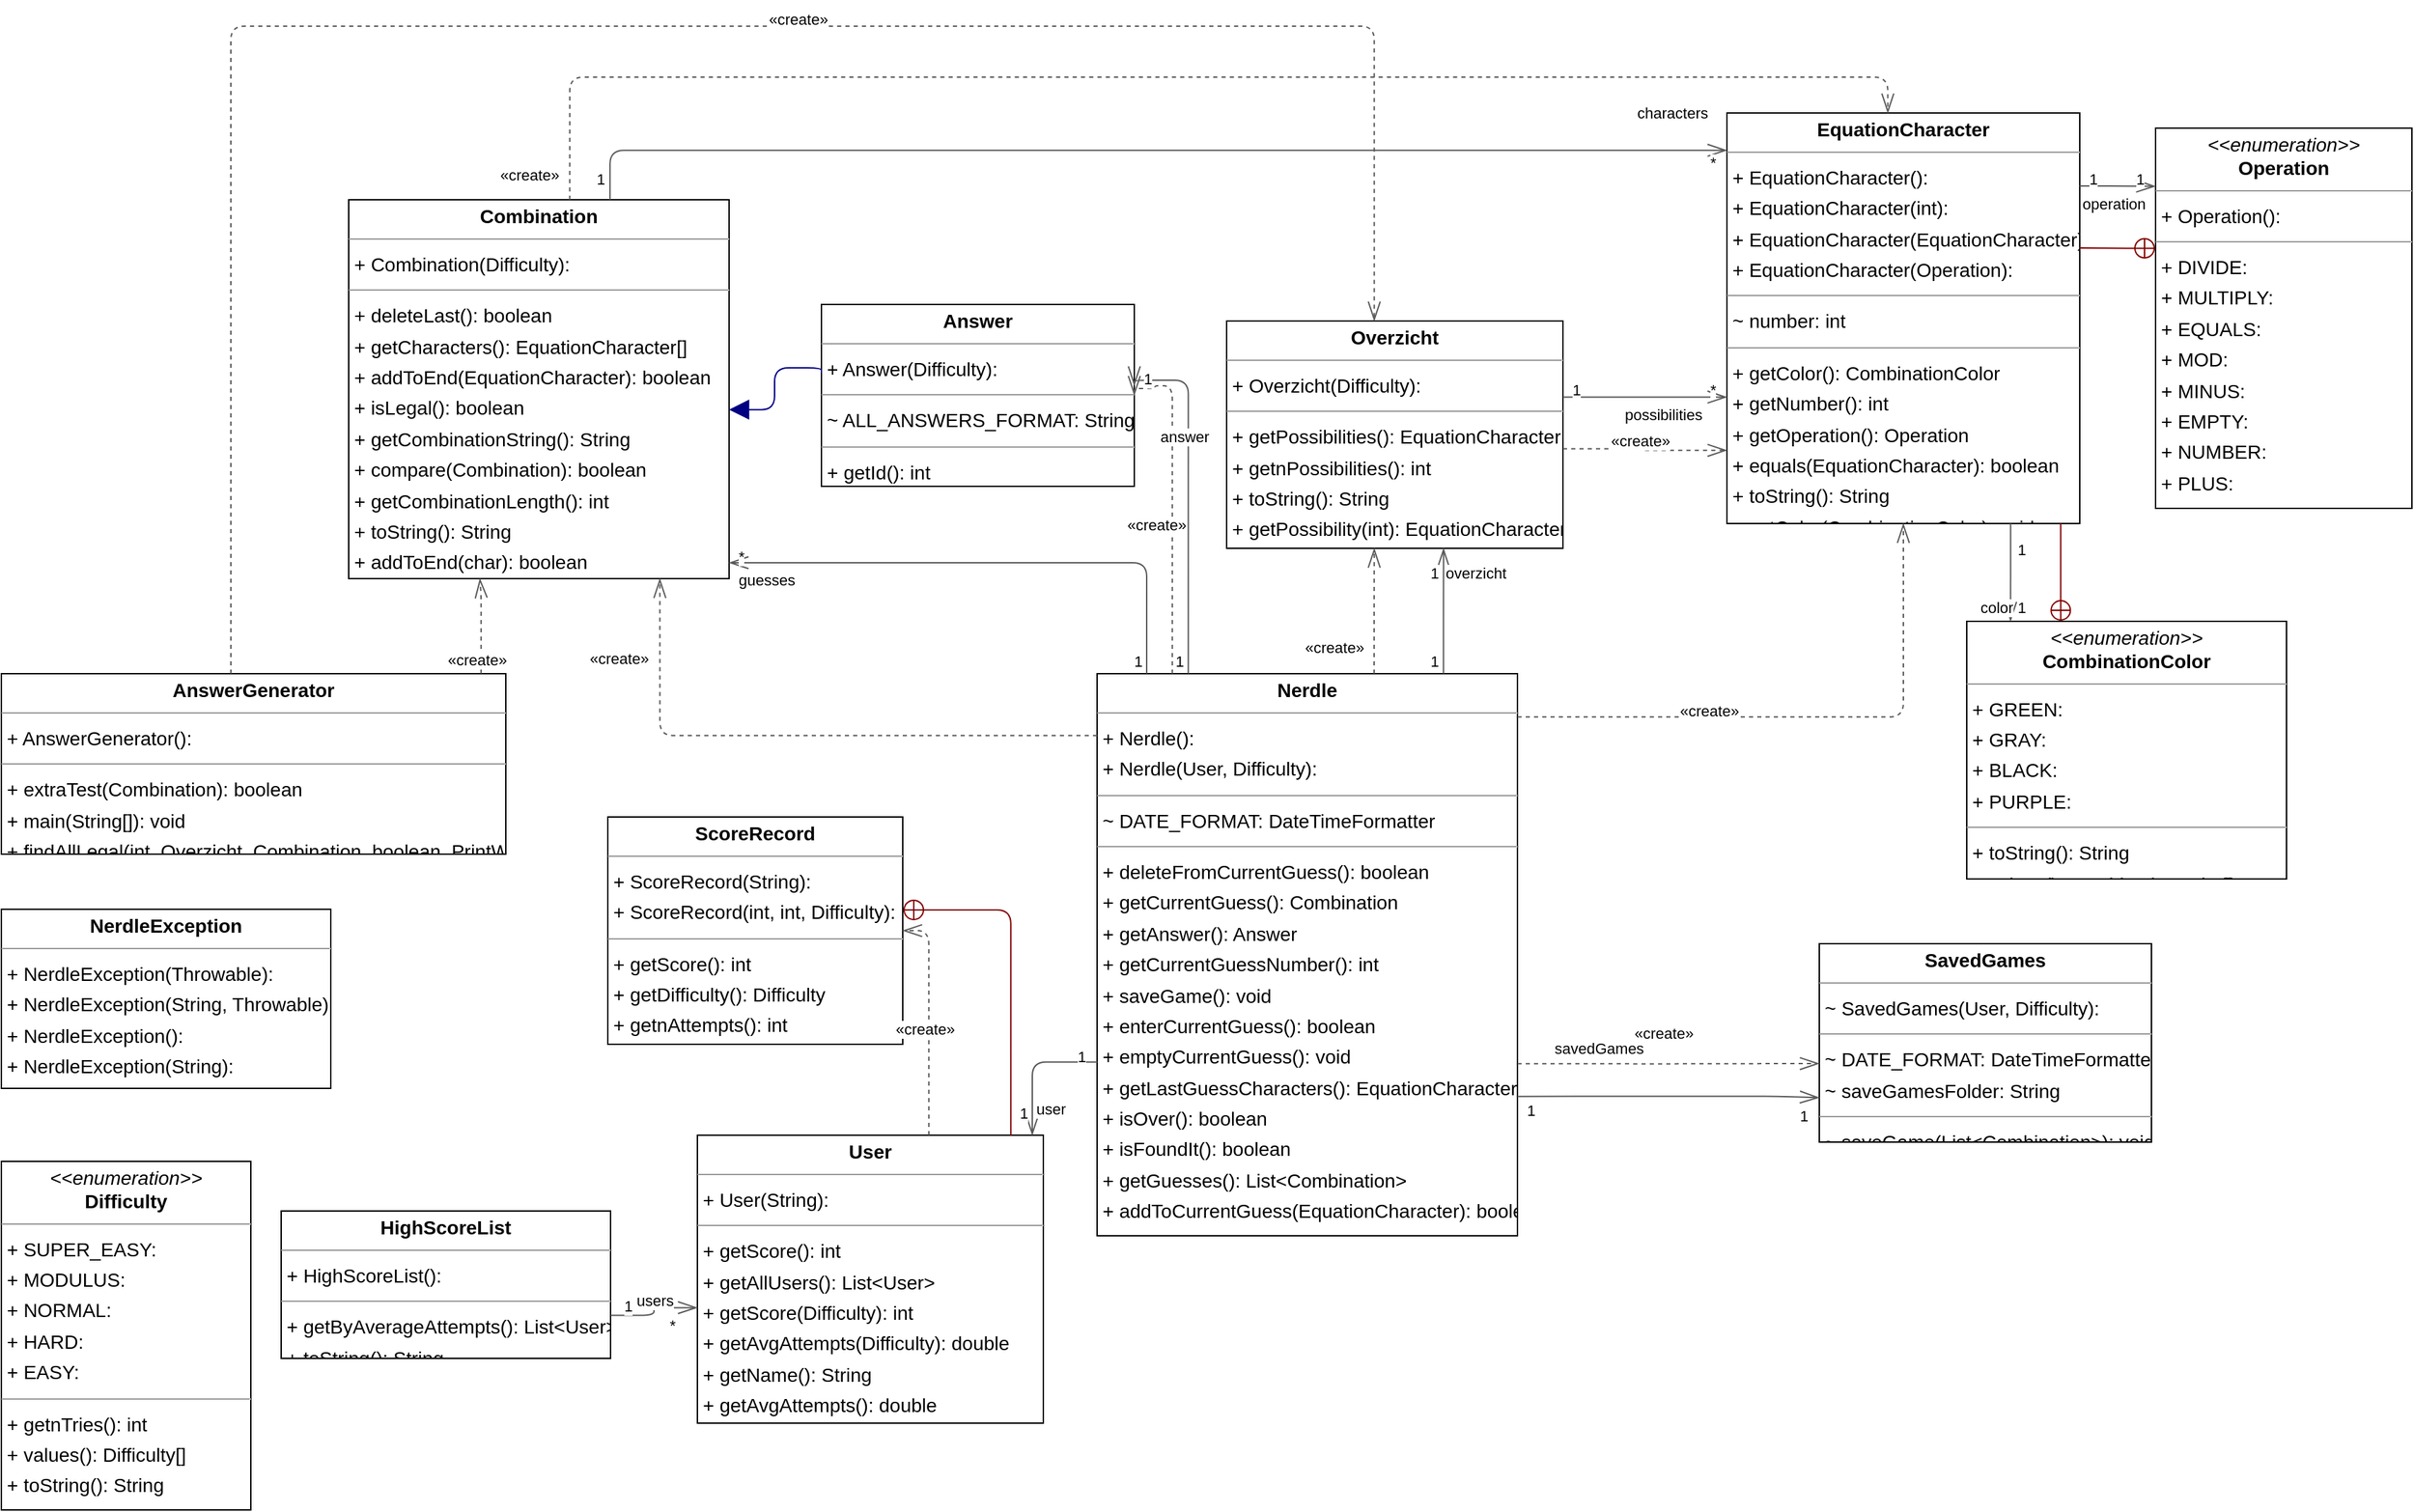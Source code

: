 <mxGraphModel dx="0" dy="0" grid="1" gridSize="10" guides="1" tooltips="1" connect="1" arrows="1" fold="1" page="0" pageScale="1" background="none" math="0" shadow="0">
  <root>
    <mxCell id="0" />
    <mxCell id="1" parent="0" />
    <mxCell id="node3" parent="1" vertex="1" value="&lt;p style=&quot;margin:0px;margin-top:4px;text-align:center;&quot;&gt;&lt;b&gt;Answer&lt;/b&gt;&lt;/p&gt;&lt;hr size=&quot;1&quot;/&gt;&lt;p style=&quot;margin:0 0 0 4px;line-height:1.6;&quot;&gt;+ Answer(Difficulty): &lt;/p&gt;&lt;hr size=&quot;1&quot;/&gt;&lt;p style=&quot;margin:0 0 0 4px;line-height:1.6;&quot;&gt;~ ALL_ANSWERS_FORMAT: String&lt;/p&gt;&lt;hr size=&quot;1&quot;/&gt;&lt;p style=&quot;margin:0 0 0 4px;line-height:1.6;&quot;&gt;+ getId(): int&lt;br/&gt;~ getAllAnswerFile(Difficulty): String&lt;/p&gt;" style="verticalAlign=top;align=left;overflow=fill;fontSize=14;fontFamily=Helvetica;html=1;rounded=0;shadow=0;comic=0;labelBackgroundColor=none;strokeWidth=1;">
      <mxGeometry x="898" y="-114" width="227" height="132" as="geometry" />
    </mxCell>
    <mxCell id="node10" parent="1" vertex="1" value="&lt;p style=&quot;margin:0px;margin-top:4px;text-align:center;&quot;&gt;&lt;b&gt;AnswerGenerator&lt;/b&gt;&lt;/p&gt;&lt;hr size=&quot;1&quot;/&gt;&lt;p style=&quot;margin:0 0 0 4px;line-height:1.6;&quot;&gt;+ AnswerGenerator(): &lt;/p&gt;&lt;hr size=&quot;1&quot;/&gt;&lt;p style=&quot;margin:0 0 0 4px;line-height:1.6;&quot;&gt;+ extraTest(Combination): boolean&lt;br/&gt;+ main(String[]): void&lt;br/&gt;+ findAllLegal(int, Overzicht, Combination, boolean, PrintWriter, int): int&lt;/p&gt;" style="verticalAlign=top;align=left;overflow=fill;fontSize=14;fontFamily=Helvetica;html=1;rounded=0;shadow=0;comic=0;labelBackgroundColor=none;strokeWidth=1;">
      <mxGeometry x="303" y="154" width="366" height="131" as="geometry" />
    </mxCell>
    <mxCell id="node2" parent="1" vertex="1" value="&lt;p style=&quot;margin:0px;margin-top:4px;text-align:center;&quot;&gt;&lt;b&gt;Combination&lt;/b&gt;&lt;/p&gt;&lt;hr size=&quot;1&quot;/&gt;&lt;p style=&quot;margin:0 0 0 4px;line-height:1.6;&quot;&gt;+ Combination(Difficulty): &lt;/p&gt;&lt;hr size=&quot;1&quot;/&gt;&lt;p style=&quot;margin:0 0 0 4px;line-height:1.6;&quot;&gt;+ deleteLast(): boolean&lt;br/&gt;+ getCharacters(): EquationCharacter[]&lt;br/&gt;+ addToEnd(EquationCharacter): boolean&lt;br/&gt;+ isLegal(): boolean&lt;br/&gt;+ getCombinationString(): String&lt;br/&gt;+ compare(Combination): boolean&lt;br/&gt;+ getCombinationLength(): int&lt;br/&gt;+ toString(): String&lt;br/&gt;+ addToEnd(char): boolean&lt;br/&gt;~ calculate(List&amp;lt;EquationCharacter&amp;gt;): double&lt;/p&gt;" style="verticalAlign=top;align=left;overflow=fill;fontSize=14;fontFamily=Helvetica;html=1;rounded=0;shadow=0;comic=0;labelBackgroundColor=none;strokeWidth=1;">
      <mxGeometry x="555" y="-190" width="276" height="275" as="geometry" />
    </mxCell>
    <mxCell id="node12" parent="1" vertex="1" value="&lt;p style=&quot;margin:0px;margin-top:4px;text-align:center;&quot;&gt;&lt;i&gt;&amp;lt;&amp;lt;enumeration&amp;gt;&amp;gt;&lt;/i&gt;&lt;br/&gt;&lt;b&gt;CombinationColor&lt;/b&gt;&lt;/p&gt;&lt;hr size=&quot;1&quot;/&gt;&lt;p style=&quot;margin:0 0 0 4px;line-height:1.6;&quot;&gt;+ GREEN: &lt;br/&gt;+ GRAY: &lt;br/&gt;+ BLACK: &lt;br/&gt;+ PURPLE: &lt;/p&gt;&lt;hr size=&quot;1&quot;/&gt;&lt;p style=&quot;margin:0 0 0 4px;line-height:1.6;&quot;&gt;+ toString(): String&lt;br/&gt;+ values(): CombinationColor[]&lt;br/&gt;+ valueOf(String): CombinationColor&lt;/p&gt;" style="verticalAlign=top;align=left;overflow=fill;fontSize=14;fontFamily=Helvetica;html=1;rounded=0;shadow=0;comic=0;labelBackgroundColor=none;strokeWidth=1;">
      <mxGeometry x="1729" y="116" width="232" height="187" as="geometry" />
    </mxCell>
    <mxCell id="node0" parent="1" vertex="1" value="&lt;p style=&quot;margin:0px;margin-top:4px;text-align:center;&quot;&gt;&lt;i&gt;&amp;lt;&amp;lt;enumeration&amp;gt;&amp;gt;&lt;/i&gt;&lt;br/&gt;&lt;b&gt;Difficulty&lt;/b&gt;&lt;/p&gt;&lt;hr size=&quot;1&quot;/&gt;&lt;p style=&quot;margin:0 0 0 4px;line-height:1.6;&quot;&gt;+ SUPER_EASY: &lt;br/&gt;+ MODULUS: &lt;br/&gt;+ NORMAL: &lt;br/&gt;+ HARD: &lt;br/&gt;+ EASY: &lt;/p&gt;&lt;hr size=&quot;1&quot;/&gt;&lt;p style=&quot;margin:0 0 0 4px;line-height:1.6;&quot;&gt;+ getnTries(): int&lt;br/&gt;+ values(): Difficulty[]&lt;br/&gt;+ toString(): String&lt;br/&gt;+ valueOf(String): Difficulty&lt;br/&gt;+ getComboLength(): int&lt;/p&gt;" style="verticalAlign=top;align=left;overflow=fill;fontSize=14;fontFamily=Helvetica;html=1;rounded=0;shadow=0;comic=0;labelBackgroundColor=none;strokeWidth=1;">
      <mxGeometry x="303" y="508" width="181" height="253" as="geometry" />
    </mxCell>
    <mxCell id="node4" parent="1" vertex="1" value="&lt;p style=&quot;margin:0px;margin-top:4px;text-align:center;&quot;&gt;&lt;b&gt;EquationCharacter&lt;/b&gt;&lt;/p&gt;&lt;hr size=&quot;1&quot;/&gt;&lt;p style=&quot;margin:0 0 0 4px;line-height:1.6;&quot;&gt;+ EquationCharacter(): &lt;br/&gt;+ EquationCharacter(int): &lt;br/&gt;+ EquationCharacter(EquationCharacter): &lt;br/&gt;+ EquationCharacter(Operation): &lt;/p&gt;&lt;hr size=&quot;1&quot;/&gt;&lt;p style=&quot;margin:0 0 0 4px;line-height:1.6;&quot;&gt;~ number: int&lt;/p&gt;&lt;hr size=&quot;1&quot;/&gt;&lt;p style=&quot;margin:0 0 0 4px;line-height:1.6;&quot;&gt;+ getColor(): CombinationColor&lt;br/&gt;+ getNumber(): int&lt;br/&gt;+ getOperation(): Operation&lt;br/&gt;+ equals(EquationCharacter): boolean&lt;br/&gt;+ toString(): String&lt;br/&gt;+ setColor(CombinationColor): void&lt;br/&gt;+ copyGray(): EquationCharacter&lt;/p&gt;" style="verticalAlign=top;align=left;overflow=fill;fontSize=14;fontFamily=Helvetica;html=1;rounded=0;shadow=0;comic=0;labelBackgroundColor=none;strokeWidth=1;">
      <mxGeometry x="1555" y="-253" width="256" height="298" as="geometry" />
    </mxCell>
    <mxCell id="node1" parent="1" vertex="1" value="&lt;p style=&quot;margin:0px;margin-top:4px;text-align:center;&quot;&gt;&lt;b&gt;HighScoreList&lt;/b&gt;&lt;/p&gt;&lt;hr size=&quot;1&quot;/&gt;&lt;p style=&quot;margin:0 0 0 4px;line-height:1.6;&quot;&gt;+ HighScoreList(): &lt;/p&gt;&lt;hr size=&quot;1&quot;/&gt;&lt;p style=&quot;margin:0 0 0 4px;line-height:1.6;&quot;&gt;+ getByAverageAttempts(): List&amp;lt;User&amp;gt;&lt;br/&gt;+ toString(): String&lt;/p&gt;" style="verticalAlign=top;align=left;overflow=fill;fontSize=14;fontFamily=Helvetica;html=1;rounded=0;shadow=0;comic=0;labelBackgroundColor=none;strokeWidth=1;">
      <mxGeometry x="506" y="544" width="239" height="107" as="geometry" />
    </mxCell>
    <mxCell id="node6" parent="1" vertex="1" value="&lt;p style=&quot;margin:0px;margin-top:4px;text-align:center;&quot;&gt;&lt;b&gt;Nerdle&lt;/b&gt;&lt;/p&gt;&lt;hr size=&quot;1&quot;/&gt;&lt;p style=&quot;margin:0 0 0 4px;line-height:1.6;&quot;&gt;+ Nerdle(): &lt;br/&gt;+ Nerdle(User, Difficulty): &lt;/p&gt;&lt;hr size=&quot;1&quot;/&gt;&lt;p style=&quot;margin:0 0 0 4px;line-height:1.6;&quot;&gt;~ DATE_FORMAT: DateTimeFormatter&lt;/p&gt;&lt;hr size=&quot;1&quot;/&gt;&lt;p style=&quot;margin:0 0 0 4px;line-height:1.6;&quot;&gt;+ deleteFromCurrentGuess(): boolean&lt;br/&gt;+ getCurrentGuess(): Combination&lt;br/&gt;+ getAnswer(): Answer&lt;br/&gt;+ getCurrentGuessNumber(): int&lt;br/&gt;+ saveGame(): void&lt;br/&gt;+ enterCurrentGuess(): boolean&lt;br/&gt;+ emptyCurrentGuess(): void&lt;br/&gt;+ getLastGuessCharacters(): EquationCharacter[]&lt;br/&gt;+ isOver(): boolean&lt;br/&gt;+ isFoundIt(): boolean&lt;br/&gt;+ getGuesses(): List&amp;lt;Combination&amp;gt;&lt;br/&gt;+ addToCurrentGuess(EquationCharacter): boolean&lt;br/&gt;+ addToCurrentGuess(char): boolean&lt;br/&gt;+ getOverzicht(): Overzicht&lt;/p&gt;" style="verticalAlign=top;align=left;overflow=fill;fontSize=14;fontFamily=Helvetica;html=1;rounded=0;shadow=0;comic=0;labelBackgroundColor=none;strokeWidth=1;">
      <mxGeometry x="1098" y="154" width="305" height="408" as="geometry" />
    </mxCell>
    <mxCell id="node8" parent="1" vertex="1" value="&lt;p style=&quot;margin:0px;margin-top:4px;text-align:center;&quot;&gt;&lt;b&gt;NerdleException&lt;/b&gt;&lt;/p&gt;&lt;hr size=&quot;1&quot;/&gt;&lt;p style=&quot;margin:0 0 0 4px;line-height:1.6;&quot;&gt;+ NerdleException(Throwable): &lt;br/&gt;+ NerdleException(String, Throwable): &lt;br/&gt;+ NerdleException(): &lt;br/&gt;+ NerdleException(String): &lt;/p&gt;" style="verticalAlign=top;align=left;overflow=fill;fontSize=14;fontFamily=Helvetica;html=1;rounded=0;shadow=0;comic=0;labelBackgroundColor=none;strokeWidth=1;">
      <mxGeometry x="303" y="325" width="239" height="130" as="geometry" />
    </mxCell>
    <mxCell id="node11" parent="1" vertex="1" value="&lt;p style=&quot;margin:0px;margin-top:4px;text-align:center;&quot;&gt;&lt;i&gt;&amp;lt;&amp;lt;enumeration&amp;gt;&amp;gt;&lt;/i&gt;&lt;br/&gt;&lt;b&gt;Operation&lt;/b&gt;&lt;/p&gt;&lt;hr size=&quot;1&quot;/&gt;&lt;p style=&quot;margin:0 0 0 4px;line-height:1.6;&quot;&gt;+ Operation(): &lt;/p&gt;&lt;hr size=&quot;1&quot;/&gt;&lt;p style=&quot;margin:0 0 0 4px;line-height:1.6;&quot;&gt;+ DIVIDE: &lt;br/&gt;+ MULTIPLY: &lt;br/&gt;+ EQUALS: &lt;br/&gt;+ MOD: &lt;br/&gt;+ MINUS: &lt;br/&gt;+ EMPTY: &lt;br/&gt;+ NUMBER: &lt;br/&gt;+ PLUS: &lt;/p&gt;&lt;hr size=&quot;1&quot;/&gt;&lt;p style=&quot;margin:0 0 0 4px;line-height:1.6;&quot;&gt;+ valueOf(String): Operation&lt;br/&gt;+ values(): Operation[]&lt;/p&gt;" style="verticalAlign=top;align=left;overflow=fill;fontSize=14;fontFamily=Helvetica;html=1;rounded=0;shadow=0;comic=0;labelBackgroundColor=none;strokeWidth=1;">
      <mxGeometry x="1866" y="-242" width="186" height="276" as="geometry" />
    </mxCell>
    <mxCell id="node5" parent="1" vertex="1" value="&lt;p style=&quot;margin:0px;margin-top:4px;text-align:center;&quot;&gt;&lt;b&gt;Overzicht&lt;/b&gt;&lt;/p&gt;&lt;hr size=&quot;1&quot;/&gt;&lt;p style=&quot;margin:0 0 0 4px;line-height:1.6;&quot;&gt;+ Overzicht(Difficulty): &lt;/p&gt;&lt;hr size=&quot;1&quot;/&gt;&lt;p style=&quot;margin:0 0 0 4px;line-height:1.6;&quot;&gt;+ getPossibilities(): EquationCharacter[]&lt;br/&gt;+ getnPossibilities(): int&lt;br/&gt;+ toString(): String&lt;br/&gt;+ getPossibility(int): EquationCharacter&lt;br/&gt;~ updateColors(Combination): void&lt;/p&gt;" style="verticalAlign=top;align=left;overflow=fill;fontSize=14;fontFamily=Helvetica;html=1;rounded=0;shadow=0;comic=0;labelBackgroundColor=none;strokeWidth=1;">
      <mxGeometry x="1192" y="-102" width="244" height="165" as="geometry" />
    </mxCell>
    <mxCell id="node9" parent="1" vertex="1" value="&lt;p style=&quot;margin:0px;margin-top:4px;text-align:center;&quot;&gt;&lt;b&gt;SavedGames&lt;/b&gt;&lt;/p&gt;&lt;hr size=&quot;1&quot;/&gt;&lt;p style=&quot;margin:0 0 0 4px;line-height:1.6;&quot;&gt;~ SavedGames(User, Difficulty): &lt;/p&gt;&lt;hr size=&quot;1&quot;/&gt;&lt;p style=&quot;margin:0 0 0 4px;line-height:1.6;&quot;&gt;~ DATE_FORMAT: DateTimeFormatter&lt;br/&gt;~ saveGamesFolder: String&lt;/p&gt;&lt;hr size=&quot;1&quot;/&gt;&lt;p style=&quot;margin:0 0 0 4px;line-height:1.6;&quot;&gt;~ saveGame(List&amp;lt;Combination&amp;gt;): void&lt;br/&gt;~ getLastSavedGame(): String[]&lt;/p&gt;" style="verticalAlign=top;align=left;overflow=fill;fontSize=14;fontFamily=Helvetica;html=1;rounded=0;shadow=0;comic=0;labelBackgroundColor=none;strokeWidth=1;">
      <mxGeometry x="1622" y="350" width="241" height="144" as="geometry" />
    </mxCell>
    <mxCell id="node13" parent="1" vertex="1" value="&lt;p style=&quot;margin:0px;margin-top:4px;text-align:center;&quot;&gt;&lt;b&gt;ScoreRecord&lt;/b&gt;&lt;/p&gt;&lt;hr size=&quot;1&quot;/&gt;&lt;p style=&quot;margin:0 0 0 4px;line-height:1.6;&quot;&gt;+ ScoreRecord(String): &lt;br/&gt;+ ScoreRecord(int, int, Difficulty): &lt;/p&gt;&lt;hr size=&quot;1&quot;/&gt;&lt;p style=&quot;margin:0 0 0 4px;line-height:1.6;&quot;&gt;+ getScore(): int&lt;br/&gt;+ getDifficulty(): Difficulty&lt;br/&gt;+ getnAttempts(): int&lt;br/&gt;+ toString(): String&lt;/p&gt;" style="verticalAlign=top;align=left;overflow=fill;fontSize=14;fontFamily=Helvetica;html=1;rounded=0;shadow=0;comic=0;labelBackgroundColor=none;strokeWidth=1;">
      <mxGeometry x="743" y="258" width="214" height="165" as="geometry" />
    </mxCell>
    <mxCell id="node7" parent="1" vertex="1" value="&lt;p style=&quot;margin:0px;margin-top:4px;text-align:center;&quot;&gt;&lt;b&gt;User&lt;/b&gt;&lt;/p&gt;&lt;hr size=&quot;1&quot;/&gt;&lt;p style=&quot;margin:0 0 0 4px;line-height:1.6;&quot;&gt;+ User(String): &lt;/p&gt;&lt;hr size=&quot;1&quot;/&gt;&lt;p style=&quot;margin:0 0 0 4px;line-height:1.6;&quot;&gt;+ getScore(): int&lt;br/&gt;+ getAllUsers(): List&amp;lt;User&amp;gt;&lt;br/&gt;+ getScore(Difficulty): int&lt;br/&gt;+ getAvgAttempts(Difficulty): double&lt;br/&gt;+ getName(): String&lt;br/&gt;+ getAvgAttempts(): double&lt;br/&gt;~ saveResult(Answer, Difficulty, int): void&lt;/p&gt;" style="verticalAlign=top;align=left;overflow=fill;fontSize=14;fontFamily=Helvetica;html=1;rounded=0;shadow=0;comic=0;labelBackgroundColor=none;strokeWidth=1;">
      <mxGeometry x="808" y="489" width="251" height="209" as="geometry" />
    </mxCell>
    <mxCell id="edge0" edge="1" value="" parent="1" source="node3" target="node2" style="html=1;rounded=1;edgeStyle=orthogonalEdgeStyle;dashed=0;startArrow=none;endArrow=block;endSize=12;strokeColor=#000082;exitX=0.000;exitY=0.377;exitDx=0;exitDy=0;entryX=1.000;entryY=0.554;entryDx=0;entryDy=0;">
      <mxGeometry width="50" height="50" relative="1" as="geometry">
        <Array as="points">
          <mxPoint x="864" y="-68" />
          <mxPoint x="864" y="-38" />
        </Array>
      </mxGeometry>
    </mxCell>
    <mxCell id="edge8" edge="1" value="" parent="1" source="node10" target="node2" style="html=1;rounded=1;edgeStyle=orthogonalEdgeStyle;dashed=1;startArrow=none;endArrow=openThin;endSize=12;strokeColor=#595959;exitX=0.951;exitY=0.000;exitDx=0;exitDy=0;entryX=0.345;entryY=1.000;entryDx=0;entryDy=0;">
      <mxGeometry width="50" height="50" relative="1" as="geometry">
        <Array as="points">
          <mxPoint x="651" y="98" />
          <mxPoint x="650" y="98" />
        </Array>
      </mxGeometry>
    </mxCell>
    <mxCell id="label50" parent="edge8" vertex="1" connectable="0" value="«create»" style="edgeLabel;resizable=0;html=1;align=left;verticalAlign=top;strokeColor=default;">
      <mxGeometry x="625" y="131" as="geometry" />
    </mxCell>
    <mxCell id="edge7" edge="1" value="" parent="1" source="node10" target="node5" style="html=1;rounded=1;edgeStyle=orthogonalEdgeStyle;dashed=1;startArrow=none;endArrow=openThin;endSize=12;strokeColor=#595959;exitX=0.455;exitY=0.000;exitDx=0;exitDy=0;entryX=0.439;entryY=0.000;entryDx=0;entryDy=0;">
      <mxGeometry width="50" height="50" relative="1" as="geometry">
        <Array as="points">
          <mxPoint x="469" y="-316" />
          <mxPoint x="1299" y="-316" />
        </Array>
      </mxGeometry>
    </mxCell>
    <mxCell id="label44" parent="edge7" vertex="1" connectable="0" value="«create»" style="edgeLabel;resizable=0;html=1;align=left;verticalAlign=top;strokeColor=default;">
      <mxGeometry x="858" y="-334" as="geometry" />
    </mxCell>
    <mxCell id="edge4" edge="1" value="" parent="1" source="node2" target="node4" style="html=1;rounded=1;edgeStyle=orthogonalEdgeStyle;dashed=0;startArrow=diamondThinstartSize=12;endArrow=openThin;endSize=12;strokeColor=#595959;exitX=0.687;exitY=0.000;exitDx=0;exitDy=0;entryX=0.000;entryY=0.091;entryDx=0;entryDy=0;">
      <mxGeometry width="50" height="50" relative="1" as="geometry">
        <Array as="points">
          <mxPoint x="744" y="-226" />
        </Array>
      </mxGeometry>
    </mxCell>
    <mxCell id="label24" parent="edge4" vertex="1" connectable="0" value="1" style="edgeLabel;resizable=0;html=1;align=left;verticalAlign=top;strokeColor=default;">
      <mxGeometry x="733" y="-218" as="geometry" />
    </mxCell>
    <mxCell id="label28" parent="edge4" vertex="1" connectable="0" value="*" style="edgeLabel;resizable=0;html=1;align=left;verticalAlign=top;strokeColor=default;">
      <mxGeometry x="1541" y="-230" as="geometry" />
    </mxCell>
    <mxCell id="label29" parent="edge4" vertex="1" connectable="0" value="characters" style="edgeLabel;resizable=0;html=1;align=left;verticalAlign=top;strokeColor=default;">
      <mxGeometry x="1488" y="-266" as="geometry" />
    </mxCell>
    <mxCell id="edge20" edge="1" value="" parent="1" source="node2" target="node4" style="html=1;rounded=1;edgeStyle=orthogonalEdgeStyle;dashed=1;startArrow=none;endArrow=openThin;endSize=12;strokeColor=#595959;exitX=0.581;exitY=0.000;exitDx=0;exitDy=0;entryX=0.456;entryY=0.000;entryDx=0;entryDy=0;">
      <mxGeometry width="50" height="50" relative="1" as="geometry">
        <Array as="points">
          <mxPoint x="715" y="-279" />
          <mxPoint x="1672" y="-279" />
        </Array>
      </mxGeometry>
    </mxCell>
    <mxCell id="label122" parent="edge20" vertex="1" connectable="0" value="«create»" style="edgeLabel;resizable=0;html=1;align=left;verticalAlign=top;strokeColor=default;">
      <mxGeometry x="663" y="-221" as="geometry" />
    </mxCell>
    <mxCell id="edge3" edge="1" value="" parent="1" source="node12" target="node4" style="html=1;rounded=1;edgeStyle=orthogonalEdgeStyle;dashed=0;startArrow=circlePlus;startFill=0;endArrow=none;strokeColor=#820000;exitX=0.294;exitY=0.000;exitDx=0;exitDy=0;entryX=0.946;entryY=1.000;entryDx=0;entryDy=0;">
      <mxGeometry width="50" height="50" relative="1" as="geometry">
        <Array as="points" />
      </mxGeometry>
    </mxCell>
    <mxCell id="edge13" edge="1" value="" parent="1" source="node4" target="node12" style="html=1;rounded=1;edgeStyle=orthogonalEdgeStyle;dashed=0;startArrow=diamondThinstartSize=12;endArrow=openThin;endSize=12;strokeColor=#595959;exitX=0.804;exitY=1.000;exitDx=0;exitDy=0;entryX=0.137;entryY=0.000;entryDx=0;entryDy=0;">
      <mxGeometry width="50" height="50" relative="1" as="geometry">
        <Array as="points" />
      </mxGeometry>
    </mxCell>
    <mxCell id="label78" parent="edge13" vertex="1" connectable="0" value="1" style="edgeLabel;resizable=0;html=1;align=left;verticalAlign=top;strokeColor=default;">
      <mxGeometry x="1764" y="51" as="geometry" />
    </mxCell>
    <mxCell id="label82" parent="edge13" vertex="1" connectable="0" value="1" style="edgeLabel;resizable=0;html=1;align=left;verticalAlign=top;strokeColor=default;">
      <mxGeometry x="1764" y="93" as="geometry" />
    </mxCell>
    <mxCell id="label83" parent="edge13" vertex="1" connectable="0" value="color" style="edgeLabel;resizable=0;html=1;align=left;verticalAlign=top;strokeColor=default;">
      <mxGeometry x="1737" y="93" as="geometry" />
    </mxCell>
    <mxCell id="edge23" edge="1" value="" parent="1" source="node4" target="node11" style="html=1;rounded=1;edgeStyle=orthogonalEdgeStyle;dashed=0;startArrow=diamondThinstartSize=12;endArrow=openThin;endSize=12;strokeColor=#595959;exitX=1.000;exitY=0.178;exitDx=0;exitDy=0;entryX=0.000;entryY=0.153;entryDx=0;entryDy=0;">
      <mxGeometry width="50" height="50" relative="1" as="geometry">
        <Array as="points" />
      </mxGeometry>
    </mxCell>
    <mxCell id="label138" parent="edge23" vertex="1" connectable="0" value="1" style="edgeLabel;resizable=0;html=1;align=left;verticalAlign=top;strokeColor=default;">
      <mxGeometry x="1816" y="-218" as="geometry" />
    </mxCell>
    <mxCell id="label142" parent="edge23" vertex="1" connectable="0" value="1" style="edgeLabel;resizable=0;html=1;align=left;verticalAlign=top;strokeColor=default;">
      <mxGeometry x="1850" y="-218" as="geometry" />
    </mxCell>
    <mxCell id="label143" parent="edge23" vertex="1" connectable="0" value="operation" style="edgeLabel;resizable=0;html=1;align=left;verticalAlign=top;strokeColor=default;">
      <mxGeometry x="1811" y="-200" as="geometry" />
    </mxCell>
    <mxCell id="edge14" edge="1" value="" parent="1" source="node1" target="node7" style="html=1;rounded=1;edgeStyle=orthogonalEdgeStyle;dashed=0;startArrow=diamondThinstartSize=12;endArrow=openThin;endSize=12;strokeColor=#595959;exitX=1.000;exitY=0.708;exitDx=0;exitDy=0;entryX=0.000;entryY=0.599;entryDx=0;entryDy=0;">
      <mxGeometry width="50" height="50" relative="1" as="geometry">
        <Array as="points" />
      </mxGeometry>
    </mxCell>
    <mxCell id="label84" parent="edge14" vertex="1" connectable="0" value="1" style="edgeLabel;resizable=0;html=1;align=left;verticalAlign=top;strokeColor=default;">
      <mxGeometry x="753" y="600" as="geometry" />
    </mxCell>
    <mxCell id="label88" parent="edge14" vertex="1" connectable="0" value="*" style="edgeLabel;resizable=0;html=1;align=left;verticalAlign=top;strokeColor=default;">
      <mxGeometry x="786" y="614" as="geometry" />
    </mxCell>
    <mxCell id="label89" parent="edge14" vertex="1" connectable="0" value="users" style="edgeLabel;resizable=0;html=1;align=left;verticalAlign=top;strokeColor=default;">
      <mxGeometry x="762" y="596" as="geometry" />
    </mxCell>
    <mxCell id="edge9" edge="1" value="" parent="1" source="node6" target="node3" style="html=1;rounded=1;edgeStyle=orthogonalEdgeStyle;dashed=1;startArrow=none;endArrow=openThin;endSize=12;strokeColor=#595959;exitX=0.179;exitY=0.000;exitDx=0;exitDy=0;entryX=1.000;entryY=0.500;entryDx=0;entryDy=0;">
      <mxGeometry width="50" height="50" relative="1" as="geometry">
        <Array as="points">
          <mxPoint x="1153" y="-55" />
          <mxPoint x="1140" y="-55" />
          <mxPoint x="1140" y="-53" />
        </Array>
      </mxGeometry>
    </mxCell>
    <mxCell id="label56" parent="edge9" vertex="1" connectable="0" value="«create»" style="edgeLabel;resizable=0;html=1;align=left;verticalAlign=top;strokeColor=default;">
      <mxGeometry x="1118" y="33" as="geometry" />
    </mxCell>
    <mxCell id="edge16" edge="1" value="" parent="1" source="node6" target="node3" style="html=1;rounded=1;edgeStyle=orthogonalEdgeStyle;dashed=0;startArrow=diamondThinstartSize=12;endArrow=openThin;endSize=12;strokeColor=#595959;exitX=0.217;exitY=0.000;exitDx=0;exitDy=0;entryX=1.000;entryY=0.447;entryDx=0;entryDy=0;">
      <mxGeometry width="50" height="50" relative="1" as="geometry">
        <Array as="points">
          <mxPoint x="1164" y="-59" />
        </Array>
      </mxGeometry>
    </mxCell>
    <mxCell id="label96" parent="edge16" vertex="1" connectable="0" value="1" style="edgeLabel;resizable=0;html=1;align=left;verticalAlign=top;strokeColor=default;">
      <mxGeometry x="1153" y="132" as="geometry" />
    </mxCell>
    <mxCell id="label100" parent="edge16" vertex="1" connectable="0" value="1" style="edgeLabel;resizable=0;html=1;align=left;verticalAlign=top;strokeColor=default;">
      <mxGeometry x="1130" y="-73" as="geometry" />
    </mxCell>
    <mxCell id="label101" parent="edge16" vertex="1" connectable="0" value="answer" style="edgeLabel;resizable=0;html=1;align=left;verticalAlign=top;strokeColor=default;">
      <mxGeometry x="1142" y="-31" as="geometry" />
    </mxCell>
    <mxCell id="edge19" edge="1" value="" parent="1" source="node6" target="node2" style="html=1;rounded=1;edgeStyle=orthogonalEdgeStyle;dashed=0;startArrow=diamondThinstartSize=12;endArrow=openThin;endSize=12;strokeColor=#595959;exitX=0.118;exitY=0.000;exitDx=0;exitDy=0;entryX=1.000;entryY=0.958;entryDx=0;entryDy=0;">
      <mxGeometry width="50" height="50" relative="1" as="geometry">
        <Array as="points">
          <mxPoint x="1134" y="73" />
        </Array>
      </mxGeometry>
    </mxCell>
    <mxCell id="label114" parent="edge19" vertex="1" connectable="0" value="1" style="edgeLabel;resizable=0;html=1;align=left;verticalAlign=top;strokeColor=default;">
      <mxGeometry x="1123" y="132" as="geometry" />
    </mxCell>
    <mxCell id="label118" parent="edge19" vertex="1" connectable="0" value="*" style="edgeLabel;resizable=0;html=1;align=left;verticalAlign=top;strokeColor=default;">
      <mxGeometry x="836" y="56" as="geometry" />
    </mxCell>
    <mxCell id="label119" parent="edge19" vertex="1" connectable="0" value="guesses" style="edgeLabel;resizable=0;html=1;align=left;verticalAlign=top;strokeColor=default;">
      <mxGeometry x="836" y="73" as="geometry" />
    </mxCell>
    <mxCell id="edge21" edge="1" value="" parent="1" source="node6" target="node2" style="html=1;rounded=1;edgeStyle=orthogonalEdgeStyle;dashed=1;startArrow=none;endArrow=openThin;endSize=12;strokeColor=#595959;exitX=0.000;exitY=0.110;exitDx=0;exitDy=0;entryX=0.818;entryY=1.000;entryDx=0;entryDy=0;">
      <mxGeometry width="50" height="50" relative="1" as="geometry">
        <Array as="points">
          <mxPoint x="780" y="199" />
        </Array>
      </mxGeometry>
    </mxCell>
    <mxCell id="label128" parent="edge21" vertex="1" connectable="0" value="«create»" style="edgeLabel;resizable=0;html=1;align=left;verticalAlign=top;strokeColor=default;">
      <mxGeometry x="728" y="130" as="geometry" />
    </mxCell>
    <mxCell id="edge12" edge="1" value="" parent="1" source="node6" target="node4" style="html=1;rounded=1;edgeStyle=orthogonalEdgeStyle;dashed=1;startArrow=none;endArrow=openThin;endSize=12;strokeColor=#595959;exitX=1.000;exitY=0.077;exitDx=0;exitDy=0;entryX=0.500;entryY=1.000;entryDx=0;entryDy=0;">
      <mxGeometry width="50" height="50" relative="1" as="geometry">
        <Array as="points">
          <mxPoint x="1683" y="186" />
        </Array>
      </mxGeometry>
    </mxCell>
    <mxCell id="label74" parent="edge12" vertex="1" connectable="0" value="«create»" style="edgeLabel;resizable=0;html=1;align=left;verticalAlign=top;strokeColor=default;">
      <mxGeometry x="1519" y="168" as="geometry" />
    </mxCell>
    <mxCell id="edge5" edge="1" value="" parent="1" source="node6" target="node5" style="html=1;rounded=1;edgeStyle=orthogonalEdgeStyle;dashed=1;startArrow=none;endArrow=openThin;endSize=12;strokeColor=#595959;exitX=0.659;exitY=0.000;exitDx=0;exitDy=0;entryX=0.439;entryY=1.000;entryDx=0;entryDy=0;">
      <mxGeometry width="50" height="50" relative="1" as="geometry">
        <Array as="points" />
      </mxGeometry>
    </mxCell>
    <mxCell id="label32" parent="edge5" vertex="1" connectable="0" value="«create»" style="edgeLabel;resizable=0;html=1;align=left;verticalAlign=top;strokeColor=default;">
      <mxGeometry x="1247" y="122" as="geometry" />
    </mxCell>
    <mxCell id="edge17" edge="1" value="" parent="1" source="node6" target="node5" style="html=1;rounded=1;edgeStyle=orthogonalEdgeStyle;dashed=0;startArrow=diamondThinstartSize=12;endArrow=openThin;endSize=12;strokeColor=#595959;exitX=0.824;exitY=0.000;exitDx=0;exitDy=0;entryX=0.645;entryY=1.000;entryDx=0;entryDy=0;">
      <mxGeometry width="50" height="50" relative="1" as="geometry">
        <Array as="points" />
      </mxGeometry>
    </mxCell>
    <mxCell id="label102" parent="edge17" vertex="1" connectable="0" value="1" style="edgeLabel;resizable=0;html=1;align=left;verticalAlign=top;strokeColor=default;">
      <mxGeometry x="1338" y="132" as="geometry" />
    </mxCell>
    <mxCell id="label106" parent="edge17" vertex="1" connectable="0" value="1" style="edgeLabel;resizable=0;html=1;align=left;verticalAlign=top;strokeColor=default;">
      <mxGeometry x="1338" y="68" as="geometry" />
    </mxCell>
    <mxCell id="label107" parent="edge17" vertex="1" connectable="0" value="overzicht" style="edgeLabel;resizable=0;html=1;align=left;verticalAlign=top;strokeColor=default;">
      <mxGeometry x="1349" y="68" as="geometry" />
    </mxCell>
    <mxCell id="edge10" edge="1" value="" parent="1" source="node6" target="node9" style="html=1;rounded=1;edgeStyle=orthogonalEdgeStyle;dashed=1;startArrow=none;endArrow=openThin;endSize=12;strokeColor=#595959;exitX=1.000;exitY=0.694;exitDx=0;exitDy=0;entryX=0.000;entryY=0.604;entryDx=0;entryDy=0;">
      <mxGeometry width="50" height="50" relative="1" as="geometry">
        <Array as="points" />
      </mxGeometry>
    </mxCell>
    <mxCell id="label62" parent="edge10" vertex="1" connectable="0" value="«create»" style="edgeLabel;resizable=0;html=1;align=left;verticalAlign=top;strokeColor=default;">
      <mxGeometry x="1486" y="402" as="geometry" />
    </mxCell>
    <mxCell id="edge15" edge="1" value="" parent="1" source="node6" target="node9" style="html=1;rounded=1;edgeStyle=orthogonalEdgeStyle;dashed=0;startArrow=diamondThinstartSize=12;endArrow=openThin;endSize=12;strokeColor=#595959;exitX=1.000;exitY=0.752;exitDx=0;exitDy=0;entryX=0.000;entryY=0.776;entryDx=0;entryDy=0;">
      <mxGeometry width="50" height="50" relative="1" as="geometry">
        <Array as="points">
          <mxPoint x="1592" y="461" />
          <mxPoint x="1592" y="462" />
        </Array>
      </mxGeometry>
    </mxCell>
    <mxCell id="label90" parent="edge15" vertex="1" connectable="0" value="1" style="edgeLabel;resizable=0;html=1;align=left;verticalAlign=top;strokeColor=default;">
      <mxGeometry x="1408" y="458" as="geometry" />
    </mxCell>
    <mxCell id="label94" parent="edge15" vertex="1" connectable="0" value="1" style="edgeLabel;resizable=0;html=1;align=left;verticalAlign=top;strokeColor=default;">
      <mxGeometry x="1606" y="462" as="geometry" />
    </mxCell>
    <mxCell id="label95" parent="edge15" vertex="1" connectable="0" value="savedGames" style="edgeLabel;resizable=0;html=1;align=left;verticalAlign=top;strokeColor=default;">
      <mxGeometry x="1428" y="413" as="geometry" />
    </mxCell>
    <mxCell id="edge18" edge="1" value="" parent="1" source="node6" target="node7" style="html=1;rounded=1;edgeStyle=orthogonalEdgeStyle;dashed=0;startArrow=diamondThinstartSize=12;endArrow=openThin;endSize=12;strokeColor=#595959;exitX=0.000;exitY=0.691;exitDx=0;exitDy=0;entryX=0.968;entryY=0.000;entryDx=0;entryDy=0;">
      <mxGeometry width="50" height="50" relative="1" as="geometry">
        <Array as="points">
          <mxPoint x="1051" y="436" />
        </Array>
      </mxGeometry>
    </mxCell>
    <mxCell id="label108" parent="edge18" vertex="1" connectable="0" value="1" style="edgeLabel;resizable=0;html=1;align=left;verticalAlign=top;strokeColor=default;">
      <mxGeometry x="1082" y="419" as="geometry" />
    </mxCell>
    <mxCell id="label112" parent="edge18" vertex="1" connectable="0" value="1" style="edgeLabel;resizable=0;html=1;align=left;verticalAlign=top;strokeColor=default;">
      <mxGeometry x="1040" y="460" as="geometry" />
    </mxCell>
    <mxCell id="label113" parent="edge18" vertex="1" connectable="0" value="user" style="edgeLabel;resizable=0;html=1;align=left;verticalAlign=top;strokeColor=default;">
      <mxGeometry x="1052" y="457" as="geometry" />
    </mxCell>
    <mxCell id="edge1" edge="1" value="" parent="1" source="node11" target="node4" style="html=1;rounded=1;edgeStyle=orthogonalEdgeStyle;dashed=0;startArrow=circlePlus;startFill=0;endArrow=none;strokeColor=#820000;exitX=0.000;exitY=0.316;exitDx=0;exitDy=0;entryX=1.000;entryY=0.329;entryDx=0;entryDy=0;">
      <mxGeometry width="50" height="50" relative="1" as="geometry">
        <Array as="points" />
      </mxGeometry>
    </mxCell>
    <mxCell id="edge11" edge="1" value="" parent="1" source="node5" target="node4" style="html=1;rounded=1;edgeStyle=orthogonalEdgeStyle;dashed=0;startArrow=diamondThinstartSize=12;endArrow=openThin;endSize=12;strokeColor=#595959;exitX=1.000;exitY=0.335;exitDx=0;exitDy=0;entryX=0.000;entryY=0.692;entryDx=0;entryDy=0;">
      <mxGeometry width="50" height="50" relative="1" as="geometry">
        <Array as="points" />
      </mxGeometry>
    </mxCell>
    <mxCell id="label66" parent="edge11" vertex="1" connectable="0" value="1" style="edgeLabel;resizable=0;html=1;align=left;verticalAlign=top;strokeColor=default;">
      <mxGeometry x="1441" y="-65" as="geometry" />
    </mxCell>
    <mxCell id="label70" parent="edge11" vertex="1" connectable="0" value="*" style="edgeLabel;resizable=0;html=1;align=left;verticalAlign=top;strokeColor=default;">
      <mxGeometry x="1541" y="-65" as="geometry" />
    </mxCell>
    <mxCell id="label71" parent="edge11" vertex="1" connectable="0" value="possibilities" style="edgeLabel;resizable=0;html=1;align=left;verticalAlign=top;strokeColor=default;">
      <mxGeometry x="1479" y="-47" as="geometry" />
    </mxCell>
    <mxCell id="edge22" edge="1" value="" parent="1" source="node5" target="node4" style="html=1;rounded=1;edgeStyle=orthogonalEdgeStyle;dashed=1;startArrow=none;endArrow=openThin;endSize=12;strokeColor=#595959;exitX=1.000;exitY=0.562;exitDx=0;exitDy=0;entryX=0.006;entryY=0.818;entryDx=0;entryDy=0;">
      <mxGeometry width="50" height="50" relative="1" as="geometry">
        <Array as="points" />
      </mxGeometry>
    </mxCell>
    <mxCell id="label134" parent="edge22" vertex="1" connectable="0" value="«create»" style="edgeLabel;resizable=0;html=1;align=left;verticalAlign=top;strokeColor=default;">
      <mxGeometry x="1469" y="-28" as="geometry" />
    </mxCell>
    <mxCell id="edge2" edge="1" value="" parent="1" source="node13" target="node7" style="html=1;rounded=1;edgeStyle=orthogonalEdgeStyle;dashed=0;startArrow=circlePlus;startFill=0;endArrow=none;strokeColor=#820000;exitX=1.000;exitY=0.409;exitDx=0;exitDy=0;entryX=0.906;entryY=0.000;entryDx=0;entryDy=0;">
      <mxGeometry width="50" height="50" relative="1" as="geometry">
        <Array as="points">
          <mxPoint x="1036" y="326" />
        </Array>
      </mxGeometry>
    </mxCell>
    <mxCell id="edge6" edge="1" value="" parent="1" source="node7" target="node13" style="html=1;rounded=1;edgeStyle=orthogonalEdgeStyle;dashed=1;startArrow=none;endArrow=openThin;endSize=12;strokeColor=#595959;exitX=0.669;exitY=0.000;exitDx=0;exitDy=0;entryX=1.000;entryY=0.500;entryDx=0;entryDy=0;">
      <mxGeometry width="50" height="50" relative="1" as="geometry">
        <Array as="points">
          <mxPoint x="976" y="341" />
        </Array>
      </mxGeometry>
    </mxCell>
    <mxCell id="label38" parent="edge6" vertex="1" connectable="0" value="«create»" style="edgeLabel;resizable=0;html=1;align=left;verticalAlign=top;strokeColor=default;">
      <mxGeometry x="950" y="399" as="geometry" />
    </mxCell>
  </root>
</mxGraphModel>